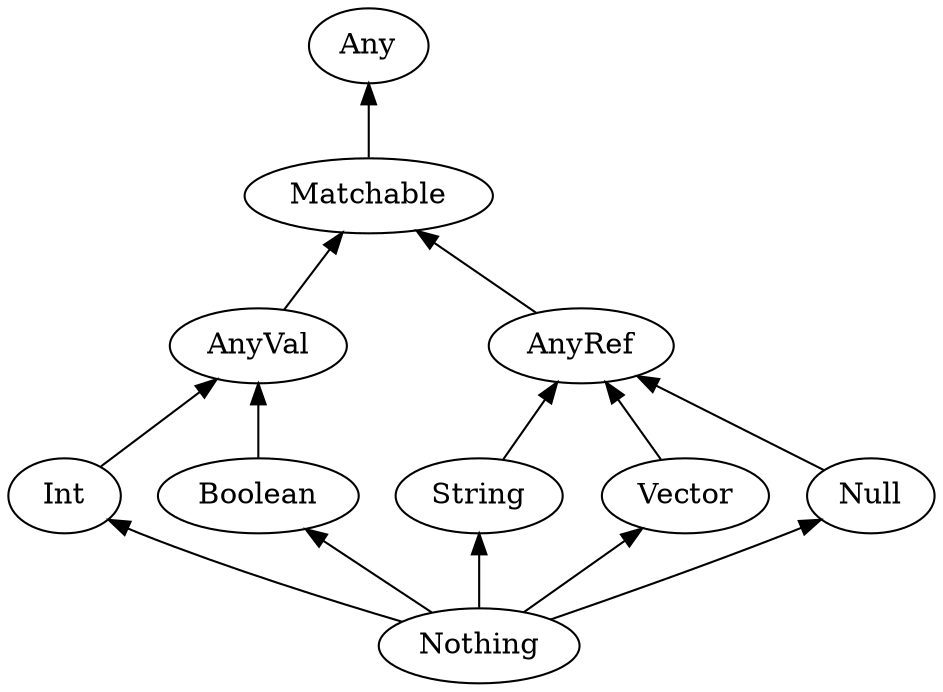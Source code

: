 digraph {
  rankdir=BT;
  subgraph {
    Matchable -> Any;
  }
  subgraph {
    Nothing -> Int, Boolean -> AnyVal -> Matchable;
  }
  subgraph {
    Nothing -> String, Vector -> AnyRef -> Matchable;
  }
  subgraph { Nothing -> Null -> AnyRef; }
}